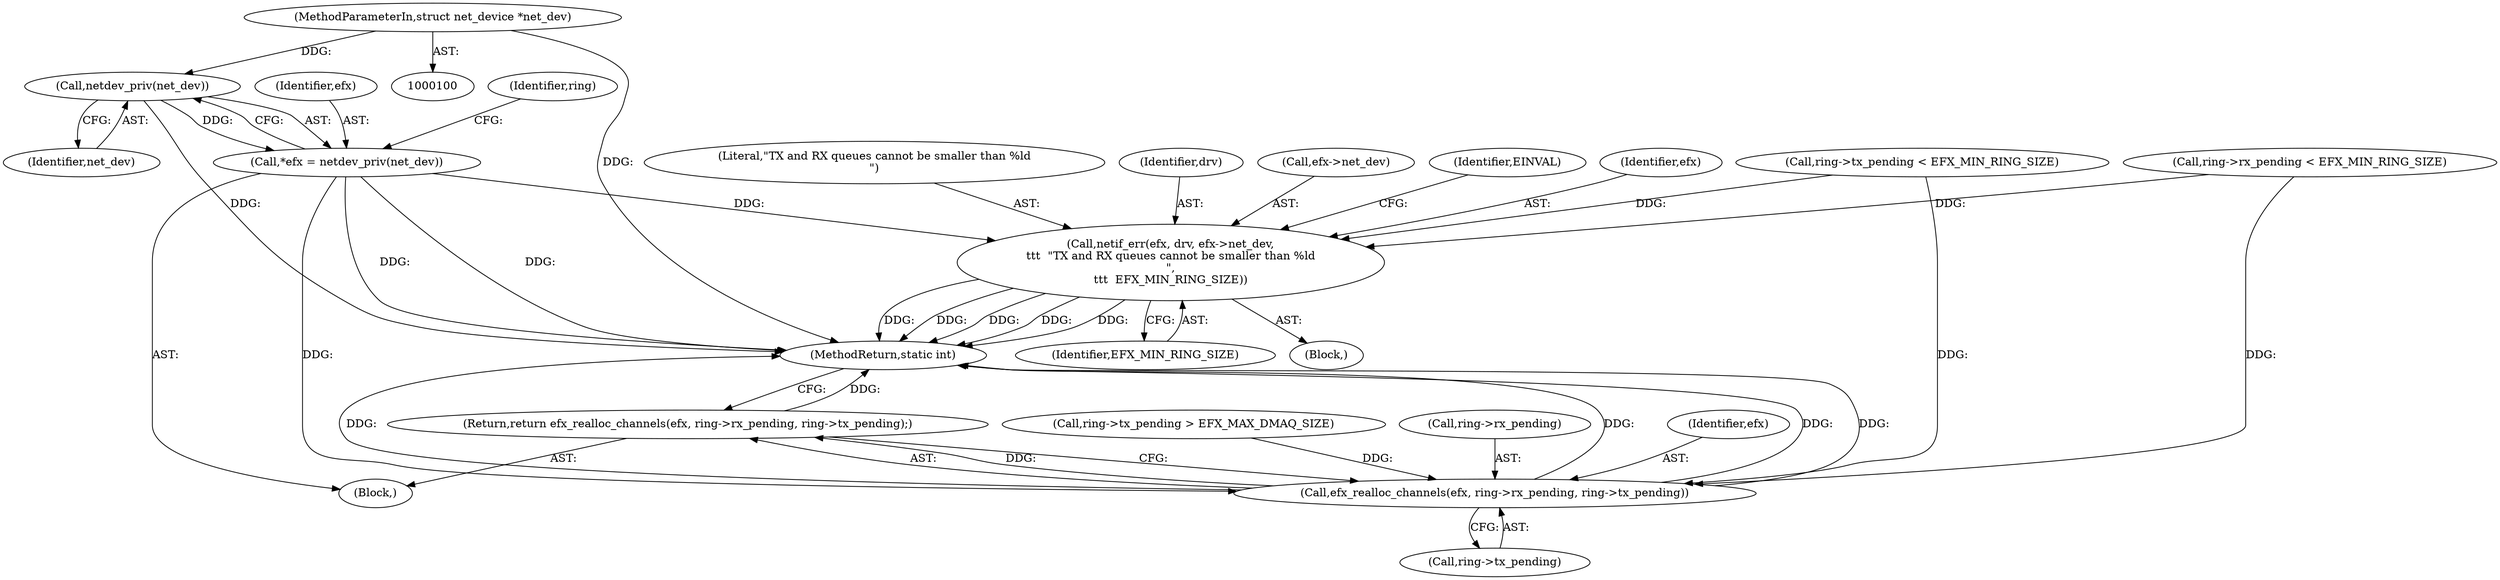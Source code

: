 digraph "1_linux_68cb695ccecf949d48949e72f8ce591fdaaa325c_1@pointer" {
"1000107" [label="(Call,netdev_priv(net_dev))"];
"1000101" [label="(MethodParameterIn,struct net_device *net_dev)"];
"1000105" [label="(Call,*efx = netdev_priv(net_dev))"];
"1000145" [label="(Call,netif_err(efx, drv, efx->net_dev,\n\t\t\t  \"TX and RX queues cannot be smaller than %ld\n\",\n\t\t\t  EFX_MIN_RING_SIZE))"];
"1000157" [label="(Call,efx_realloc_channels(efx, ring->rx_pending, ring->tx_pending))"];
"1000156" [label="(Return,return efx_realloc_channels(efx, ring->rx_pending, ring->tx_pending);)"];
"1000108" [label="(Identifier,net_dev)"];
"1000106" [label="(Identifier,efx)"];
"1000145" [label="(Call,netif_err(efx, drv, efx->net_dev,\n\t\t\t  \"TX and RX queues cannot be smaller than %ld\n\",\n\t\t\t  EFX_MIN_RING_SIZE))"];
"1000101" [label="(MethodParameterIn,struct net_device *net_dev)"];
"1000151" [label="(Literal,\"TX and RX queues cannot be smaller than %ld\n\")"];
"1000157" [label="(Call,efx_realloc_channels(efx, ring->rx_pending, ring->tx_pending))"];
"1000144" [label="(Block,)"];
"1000124" [label="(Call,ring->tx_pending > EFX_MAX_DMAQ_SIZE)"];
"1000147" [label="(Identifier,drv)"];
"1000156" [label="(Return,return efx_realloc_channels(efx, ring->rx_pending, ring->tx_pending);)"];
"1000152" [label="(Identifier,EFX_MIN_RING_SIZE)"];
"1000112" [label="(Identifier,ring)"];
"1000159" [label="(Call,ring->rx_pending)"];
"1000165" [label="(MethodReturn,static int)"];
"1000158" [label="(Identifier,efx)"];
"1000107" [label="(Call,netdev_priv(net_dev))"];
"1000134" [label="(Call,ring->rx_pending < EFX_MIN_RING_SIZE)"];
"1000148" [label="(Call,efx->net_dev)"];
"1000155" [label="(Identifier,EINVAL)"];
"1000139" [label="(Call,ring->tx_pending < EFX_MIN_RING_SIZE)"];
"1000103" [label="(Block,)"];
"1000162" [label="(Call,ring->tx_pending)"];
"1000146" [label="(Identifier,efx)"];
"1000105" [label="(Call,*efx = netdev_priv(net_dev))"];
"1000107" -> "1000105"  [label="AST: "];
"1000107" -> "1000108"  [label="CFG: "];
"1000108" -> "1000107"  [label="AST: "];
"1000105" -> "1000107"  [label="CFG: "];
"1000107" -> "1000165"  [label="DDG: "];
"1000107" -> "1000105"  [label="DDG: "];
"1000101" -> "1000107"  [label="DDG: "];
"1000101" -> "1000100"  [label="AST: "];
"1000101" -> "1000165"  [label="DDG: "];
"1000105" -> "1000103"  [label="AST: "];
"1000106" -> "1000105"  [label="AST: "];
"1000112" -> "1000105"  [label="CFG: "];
"1000105" -> "1000165"  [label="DDG: "];
"1000105" -> "1000165"  [label="DDG: "];
"1000105" -> "1000145"  [label="DDG: "];
"1000105" -> "1000157"  [label="DDG: "];
"1000145" -> "1000144"  [label="AST: "];
"1000145" -> "1000152"  [label="CFG: "];
"1000146" -> "1000145"  [label="AST: "];
"1000147" -> "1000145"  [label="AST: "];
"1000148" -> "1000145"  [label="AST: "];
"1000151" -> "1000145"  [label="AST: "];
"1000152" -> "1000145"  [label="AST: "];
"1000155" -> "1000145"  [label="CFG: "];
"1000145" -> "1000165"  [label="DDG: "];
"1000145" -> "1000165"  [label="DDG: "];
"1000145" -> "1000165"  [label="DDG: "];
"1000145" -> "1000165"  [label="DDG: "];
"1000145" -> "1000165"  [label="DDG: "];
"1000139" -> "1000145"  [label="DDG: "];
"1000134" -> "1000145"  [label="DDG: "];
"1000157" -> "1000156"  [label="AST: "];
"1000157" -> "1000162"  [label="CFG: "];
"1000158" -> "1000157"  [label="AST: "];
"1000159" -> "1000157"  [label="AST: "];
"1000162" -> "1000157"  [label="AST: "];
"1000156" -> "1000157"  [label="CFG: "];
"1000157" -> "1000165"  [label="DDG: "];
"1000157" -> "1000165"  [label="DDG: "];
"1000157" -> "1000165"  [label="DDG: "];
"1000157" -> "1000165"  [label="DDG: "];
"1000157" -> "1000156"  [label="DDG: "];
"1000134" -> "1000157"  [label="DDG: "];
"1000124" -> "1000157"  [label="DDG: "];
"1000139" -> "1000157"  [label="DDG: "];
"1000156" -> "1000103"  [label="AST: "];
"1000165" -> "1000156"  [label="CFG: "];
"1000156" -> "1000165"  [label="DDG: "];
}
